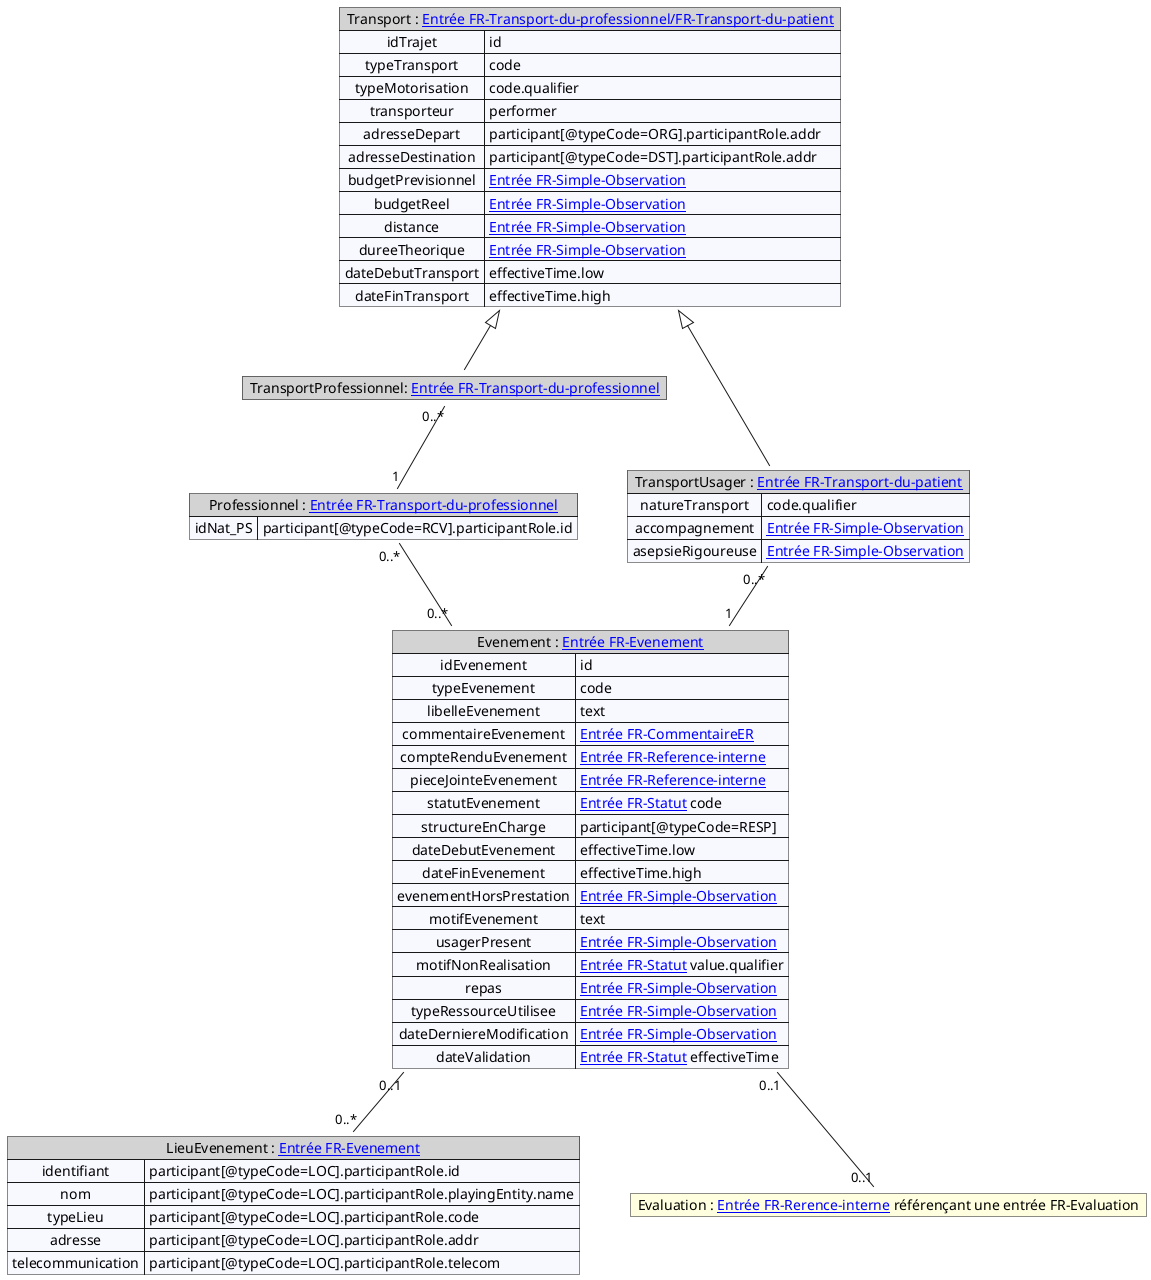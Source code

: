 @startuml


map "Evenement : [[contenu_dossier_corps_cda.html Entrée FR-Evenement]]" as Evenement #back:ghostWhite;header:LightGray {
    idEvenement => id
    typeEvenement => code
    libelleEvenement => text
    commentaireEvenement => [[contenu_dossier_corps_cda.html Entrée FR-CommentaireER]]
    compteRenduEvenement => [[contenu_dossier_corps_cda.html Entrée FR-Reference-interne]]
    pieceJointeEvenement => [[contenu_dossier_corps_cda.html Entrée FR-Reference-interne]]
    statutEvenement => [[contenu_dossier_corps_cda.html Entrée FR-Statut]] code
    structureEnCharge => participant[@typeCode=RESP]
    dateDebutEvenement => effectiveTime.low
    dateFinEvenement => effectiveTime.high
    evenementHorsPrestation => [[contenu_dossier_corps_cda.html Entrée FR-Simple-Observation]]
    motifEvenement => text
    usagerPresent => [[contenu_dossier_corps_cda.html Entrée FR-Simple-Observation]]
    motifNonRealisation => [[contenu_dossier_corps_cda.html Entrée FR-Statut]] value.qualifier 
    repas => [[contenu_dossier_corps_cda.html Entrée FR-Simple-Observation]]
    typeRessourceUtilisee => [[contenu_dossier_corps_cda.html Entrée FR-Simple-Observation]]
    dateDerniereModification => [[contenu_dossier_corps_cda.html Entrée FR-Simple-Observation]]
    dateValidation => [[contenu_dossier_corps_cda.html Entrée FR-Statut]] effectiveTime
}
map "Transport : [[contenu_dossier_corps_cda.html Entrée FR-Transport-du-professionnel/FR-Transport-du-patient]]" as Transport#back:ghostWhite;header:LightGray {
    idTrajet => id
    typeTransport => code
    typeMotorisation => code.qualifier
    transporteur => performer
    adresseDepart => participant[@typeCode=ORG].participantRole.addr
    adresseDestination => participant[@typeCode=DST].participantRole.addr
    budgetPrevisionnel => [[contenu_dossier_corps_cda.html Entrée FR-Simple-Observation]]
    budgetReel => [[contenu_dossier_corps_cda.html Entrée FR-Simple-Observation]]
    distance => [[contenu_dossier_corps_cda.html Entrée FR-Simple-Observation]]
    dureeTheorique => [[contenu_dossier_corps_cda.html Entrée FR-Simple-Observation]]
    dateDebutTransport => effectiveTime.low
    dateFinTransport => effectiveTime.high

}
map "Professionnel : [[contenu_dossier_corps_cda.html Entrée FR-Transport-du-professionnel]]" as Professionnel #back:ghostWhite;header:LightGray {
    idNat_PS => participant[@typeCode=RCV].participantRole.id    
   
}

map "TransportProfessionnel: [[contenu_dossier_corps_cda.html Entrée FR-Transport-du-professionnel]]" as TransportPro#back:ghostWhite;header:LightGray {
}



map "TransportUsager : [[contenu_dossier_corps_cda.html Entrée FR-Transport-du-patient]]" as TransportUsager#back:ghostWhite;header:LightGray {
    natureTransport => code.qualifier
    accompagnement => [[contenu_dossier_corps_cda.html Entrée FR-Simple-Observation]]
    asepsieRigoureuse => [[contenu_dossier_corps_cda.html Entrée FR-Simple-Observation]]
}

map "LieuEvenement : [[contenu_dossier_corps_cda.html Entrée FR-Evenement]]" as Lieu#back:ghostWhite;header:LightGray {
    identifiant => participant[@typeCode=LOC].participantRole.id    
    nom => participant[@typeCode=LOC].participantRole.playingEntity.name
    typeLieu => participant[@typeCode=LOC].participantRole.code
    adresse => participant[@typeCode=LOC].participantRole.addr
    telecommunication => participant[@typeCode=LOC].participantRole.telecom
   
}

map "Evaluation : [[contenu_dossier_corps_cda.html Entrée FR-Rerence-interne]] référençant une entrée FR-Evaluation" as Evaluation #back:LightYellow;header:LightYellow{
}


Evenement "0..1" -- "0..*" Lieu  
Professionnel "0..*" -- "0..*" Evenement
Transport <|-- TransportPro
Transport <|-- TransportUsager
TransportUsager "0..*" -- "1" Evenement
TransportPro "0..*" -- "1" Professionnel
Evenement "0..1" -- "0..1" Evaluation



@enduml
